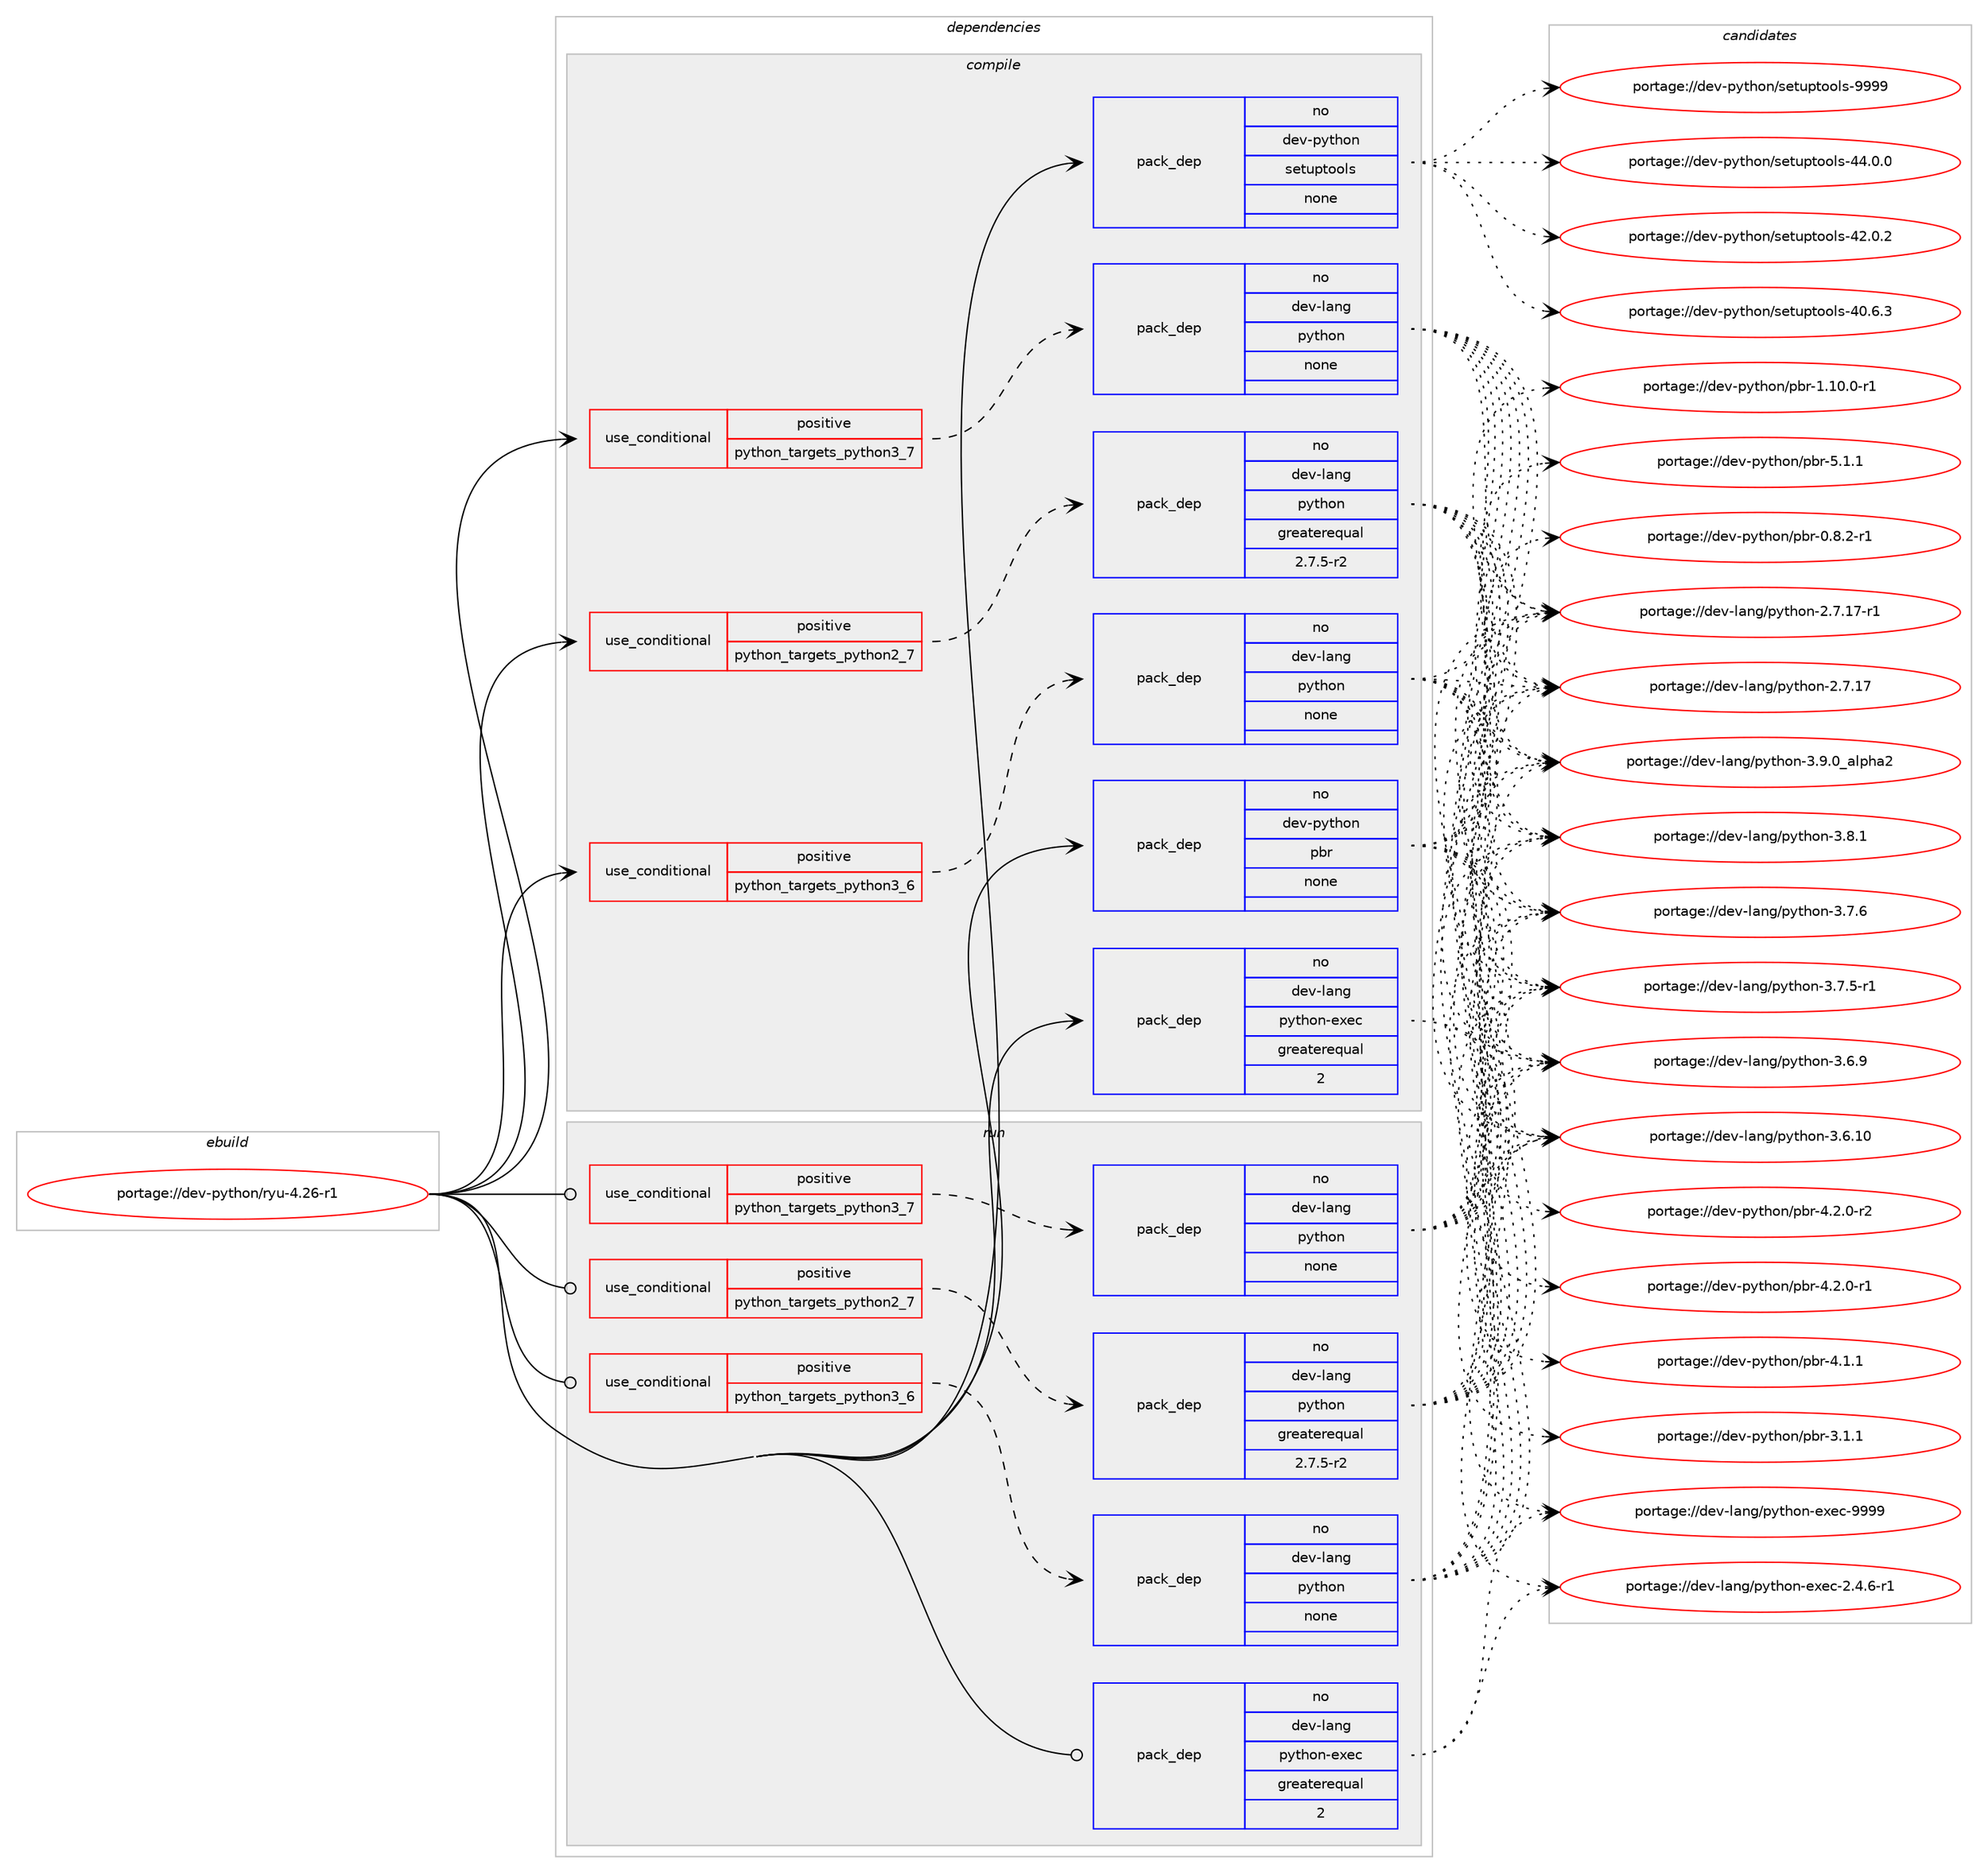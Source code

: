 digraph prolog {

# *************
# Graph options
# *************

newrank=true;
concentrate=true;
compound=true;
graph [rankdir=LR,fontname=Helvetica,fontsize=10,ranksep=1.5];#, ranksep=2.5, nodesep=0.2];
edge  [arrowhead=vee];
node  [fontname=Helvetica,fontsize=10];

# **********
# The ebuild
# **********

subgraph cluster_leftcol {
color=gray;
label=<<i>ebuild</i>>;
id [label="portage://dev-python/ryu-4.26-r1", color=red, width=4, href="../dev-python/ryu-4.26-r1.svg"];
}

# ****************
# The dependencies
# ****************

subgraph cluster_midcol {
color=gray;
label=<<i>dependencies</i>>;
subgraph cluster_compile {
fillcolor="#eeeeee";
style=filled;
label=<<i>compile</i>>;
subgraph cond106350 {
dependency426945 [label=<<TABLE BORDER="0" CELLBORDER="1" CELLSPACING="0" CELLPADDING="4"><TR><TD ROWSPAN="3" CELLPADDING="10">use_conditional</TD></TR><TR><TD>positive</TD></TR><TR><TD>python_targets_python2_7</TD></TR></TABLE>>, shape=none, color=red];
subgraph pack315697 {
dependency426946 [label=<<TABLE BORDER="0" CELLBORDER="1" CELLSPACING="0" CELLPADDING="4" WIDTH="220"><TR><TD ROWSPAN="6" CELLPADDING="30">pack_dep</TD></TR><TR><TD WIDTH="110">no</TD></TR><TR><TD>dev-lang</TD></TR><TR><TD>python</TD></TR><TR><TD>greaterequal</TD></TR><TR><TD>2.7.5-r2</TD></TR></TABLE>>, shape=none, color=blue];
}
dependency426945:e -> dependency426946:w [weight=20,style="dashed",arrowhead="vee"];
}
id:e -> dependency426945:w [weight=20,style="solid",arrowhead="vee"];
subgraph cond106351 {
dependency426947 [label=<<TABLE BORDER="0" CELLBORDER="1" CELLSPACING="0" CELLPADDING="4"><TR><TD ROWSPAN="3" CELLPADDING="10">use_conditional</TD></TR><TR><TD>positive</TD></TR><TR><TD>python_targets_python3_6</TD></TR></TABLE>>, shape=none, color=red];
subgraph pack315698 {
dependency426948 [label=<<TABLE BORDER="0" CELLBORDER="1" CELLSPACING="0" CELLPADDING="4" WIDTH="220"><TR><TD ROWSPAN="6" CELLPADDING="30">pack_dep</TD></TR><TR><TD WIDTH="110">no</TD></TR><TR><TD>dev-lang</TD></TR><TR><TD>python</TD></TR><TR><TD>none</TD></TR><TR><TD></TD></TR></TABLE>>, shape=none, color=blue];
}
dependency426947:e -> dependency426948:w [weight=20,style="dashed",arrowhead="vee"];
}
id:e -> dependency426947:w [weight=20,style="solid",arrowhead="vee"];
subgraph cond106352 {
dependency426949 [label=<<TABLE BORDER="0" CELLBORDER="1" CELLSPACING="0" CELLPADDING="4"><TR><TD ROWSPAN="3" CELLPADDING="10">use_conditional</TD></TR><TR><TD>positive</TD></TR><TR><TD>python_targets_python3_7</TD></TR></TABLE>>, shape=none, color=red];
subgraph pack315699 {
dependency426950 [label=<<TABLE BORDER="0" CELLBORDER="1" CELLSPACING="0" CELLPADDING="4" WIDTH="220"><TR><TD ROWSPAN="6" CELLPADDING="30">pack_dep</TD></TR><TR><TD WIDTH="110">no</TD></TR><TR><TD>dev-lang</TD></TR><TR><TD>python</TD></TR><TR><TD>none</TD></TR><TR><TD></TD></TR></TABLE>>, shape=none, color=blue];
}
dependency426949:e -> dependency426950:w [weight=20,style="dashed",arrowhead="vee"];
}
id:e -> dependency426949:w [weight=20,style="solid",arrowhead="vee"];
subgraph pack315700 {
dependency426951 [label=<<TABLE BORDER="0" CELLBORDER="1" CELLSPACING="0" CELLPADDING="4" WIDTH="220"><TR><TD ROWSPAN="6" CELLPADDING="30">pack_dep</TD></TR><TR><TD WIDTH="110">no</TD></TR><TR><TD>dev-lang</TD></TR><TR><TD>python-exec</TD></TR><TR><TD>greaterequal</TD></TR><TR><TD>2</TD></TR></TABLE>>, shape=none, color=blue];
}
id:e -> dependency426951:w [weight=20,style="solid",arrowhead="vee"];
subgraph pack315701 {
dependency426952 [label=<<TABLE BORDER="0" CELLBORDER="1" CELLSPACING="0" CELLPADDING="4" WIDTH="220"><TR><TD ROWSPAN="6" CELLPADDING="30">pack_dep</TD></TR><TR><TD WIDTH="110">no</TD></TR><TR><TD>dev-python</TD></TR><TR><TD>pbr</TD></TR><TR><TD>none</TD></TR><TR><TD></TD></TR></TABLE>>, shape=none, color=blue];
}
id:e -> dependency426952:w [weight=20,style="solid",arrowhead="vee"];
subgraph pack315702 {
dependency426953 [label=<<TABLE BORDER="0" CELLBORDER="1" CELLSPACING="0" CELLPADDING="4" WIDTH="220"><TR><TD ROWSPAN="6" CELLPADDING="30">pack_dep</TD></TR><TR><TD WIDTH="110">no</TD></TR><TR><TD>dev-python</TD></TR><TR><TD>setuptools</TD></TR><TR><TD>none</TD></TR><TR><TD></TD></TR></TABLE>>, shape=none, color=blue];
}
id:e -> dependency426953:w [weight=20,style="solid",arrowhead="vee"];
}
subgraph cluster_compileandrun {
fillcolor="#eeeeee";
style=filled;
label=<<i>compile and run</i>>;
}
subgraph cluster_run {
fillcolor="#eeeeee";
style=filled;
label=<<i>run</i>>;
subgraph cond106353 {
dependency426954 [label=<<TABLE BORDER="0" CELLBORDER="1" CELLSPACING="0" CELLPADDING="4"><TR><TD ROWSPAN="3" CELLPADDING="10">use_conditional</TD></TR><TR><TD>positive</TD></TR><TR><TD>python_targets_python2_7</TD></TR></TABLE>>, shape=none, color=red];
subgraph pack315703 {
dependency426955 [label=<<TABLE BORDER="0" CELLBORDER="1" CELLSPACING="0" CELLPADDING="4" WIDTH="220"><TR><TD ROWSPAN="6" CELLPADDING="30">pack_dep</TD></TR><TR><TD WIDTH="110">no</TD></TR><TR><TD>dev-lang</TD></TR><TR><TD>python</TD></TR><TR><TD>greaterequal</TD></TR><TR><TD>2.7.5-r2</TD></TR></TABLE>>, shape=none, color=blue];
}
dependency426954:e -> dependency426955:w [weight=20,style="dashed",arrowhead="vee"];
}
id:e -> dependency426954:w [weight=20,style="solid",arrowhead="odot"];
subgraph cond106354 {
dependency426956 [label=<<TABLE BORDER="0" CELLBORDER="1" CELLSPACING="0" CELLPADDING="4"><TR><TD ROWSPAN="3" CELLPADDING="10">use_conditional</TD></TR><TR><TD>positive</TD></TR><TR><TD>python_targets_python3_6</TD></TR></TABLE>>, shape=none, color=red];
subgraph pack315704 {
dependency426957 [label=<<TABLE BORDER="0" CELLBORDER="1" CELLSPACING="0" CELLPADDING="4" WIDTH="220"><TR><TD ROWSPAN="6" CELLPADDING="30">pack_dep</TD></TR><TR><TD WIDTH="110">no</TD></TR><TR><TD>dev-lang</TD></TR><TR><TD>python</TD></TR><TR><TD>none</TD></TR><TR><TD></TD></TR></TABLE>>, shape=none, color=blue];
}
dependency426956:e -> dependency426957:w [weight=20,style="dashed",arrowhead="vee"];
}
id:e -> dependency426956:w [weight=20,style="solid",arrowhead="odot"];
subgraph cond106355 {
dependency426958 [label=<<TABLE BORDER="0" CELLBORDER="1" CELLSPACING="0" CELLPADDING="4"><TR><TD ROWSPAN="3" CELLPADDING="10">use_conditional</TD></TR><TR><TD>positive</TD></TR><TR><TD>python_targets_python3_7</TD></TR></TABLE>>, shape=none, color=red];
subgraph pack315705 {
dependency426959 [label=<<TABLE BORDER="0" CELLBORDER="1" CELLSPACING="0" CELLPADDING="4" WIDTH="220"><TR><TD ROWSPAN="6" CELLPADDING="30">pack_dep</TD></TR><TR><TD WIDTH="110">no</TD></TR><TR><TD>dev-lang</TD></TR><TR><TD>python</TD></TR><TR><TD>none</TD></TR><TR><TD></TD></TR></TABLE>>, shape=none, color=blue];
}
dependency426958:e -> dependency426959:w [weight=20,style="dashed",arrowhead="vee"];
}
id:e -> dependency426958:w [weight=20,style="solid",arrowhead="odot"];
subgraph pack315706 {
dependency426960 [label=<<TABLE BORDER="0" CELLBORDER="1" CELLSPACING="0" CELLPADDING="4" WIDTH="220"><TR><TD ROWSPAN="6" CELLPADDING="30">pack_dep</TD></TR><TR><TD WIDTH="110">no</TD></TR><TR><TD>dev-lang</TD></TR><TR><TD>python-exec</TD></TR><TR><TD>greaterequal</TD></TR><TR><TD>2</TD></TR></TABLE>>, shape=none, color=blue];
}
id:e -> dependency426960:w [weight=20,style="solid",arrowhead="odot"];
}
}

# **************
# The candidates
# **************

subgraph cluster_choices {
rank=same;
color=gray;
label=<<i>candidates</i>>;

subgraph choice315697 {
color=black;
nodesep=1;
choice10010111845108971101034711212111610411111045514657464895971081121049750 [label="portage://dev-lang/python-3.9.0_alpha2", color=red, width=4,href="../dev-lang/python-3.9.0_alpha2.svg"];
choice100101118451089711010347112121116104111110455146564649 [label="portage://dev-lang/python-3.8.1", color=red, width=4,href="../dev-lang/python-3.8.1.svg"];
choice100101118451089711010347112121116104111110455146554654 [label="portage://dev-lang/python-3.7.6", color=red, width=4,href="../dev-lang/python-3.7.6.svg"];
choice1001011184510897110103471121211161041111104551465546534511449 [label="portage://dev-lang/python-3.7.5-r1", color=red, width=4,href="../dev-lang/python-3.7.5-r1.svg"];
choice100101118451089711010347112121116104111110455146544657 [label="portage://dev-lang/python-3.6.9", color=red, width=4,href="../dev-lang/python-3.6.9.svg"];
choice10010111845108971101034711212111610411111045514654464948 [label="portage://dev-lang/python-3.6.10", color=red, width=4,href="../dev-lang/python-3.6.10.svg"];
choice100101118451089711010347112121116104111110455046554649554511449 [label="portage://dev-lang/python-2.7.17-r1", color=red, width=4,href="../dev-lang/python-2.7.17-r1.svg"];
choice10010111845108971101034711212111610411111045504655464955 [label="portage://dev-lang/python-2.7.17", color=red, width=4,href="../dev-lang/python-2.7.17.svg"];
dependency426946:e -> choice10010111845108971101034711212111610411111045514657464895971081121049750:w [style=dotted,weight="100"];
dependency426946:e -> choice100101118451089711010347112121116104111110455146564649:w [style=dotted,weight="100"];
dependency426946:e -> choice100101118451089711010347112121116104111110455146554654:w [style=dotted,weight="100"];
dependency426946:e -> choice1001011184510897110103471121211161041111104551465546534511449:w [style=dotted,weight="100"];
dependency426946:e -> choice100101118451089711010347112121116104111110455146544657:w [style=dotted,weight="100"];
dependency426946:e -> choice10010111845108971101034711212111610411111045514654464948:w [style=dotted,weight="100"];
dependency426946:e -> choice100101118451089711010347112121116104111110455046554649554511449:w [style=dotted,weight="100"];
dependency426946:e -> choice10010111845108971101034711212111610411111045504655464955:w [style=dotted,weight="100"];
}
subgraph choice315698 {
color=black;
nodesep=1;
choice10010111845108971101034711212111610411111045514657464895971081121049750 [label="portage://dev-lang/python-3.9.0_alpha2", color=red, width=4,href="../dev-lang/python-3.9.0_alpha2.svg"];
choice100101118451089711010347112121116104111110455146564649 [label="portage://dev-lang/python-3.8.1", color=red, width=4,href="../dev-lang/python-3.8.1.svg"];
choice100101118451089711010347112121116104111110455146554654 [label="portage://dev-lang/python-3.7.6", color=red, width=4,href="../dev-lang/python-3.7.6.svg"];
choice1001011184510897110103471121211161041111104551465546534511449 [label="portage://dev-lang/python-3.7.5-r1", color=red, width=4,href="../dev-lang/python-3.7.5-r1.svg"];
choice100101118451089711010347112121116104111110455146544657 [label="portage://dev-lang/python-3.6.9", color=red, width=4,href="../dev-lang/python-3.6.9.svg"];
choice10010111845108971101034711212111610411111045514654464948 [label="portage://dev-lang/python-3.6.10", color=red, width=4,href="../dev-lang/python-3.6.10.svg"];
choice100101118451089711010347112121116104111110455046554649554511449 [label="portage://dev-lang/python-2.7.17-r1", color=red, width=4,href="../dev-lang/python-2.7.17-r1.svg"];
choice10010111845108971101034711212111610411111045504655464955 [label="portage://dev-lang/python-2.7.17", color=red, width=4,href="../dev-lang/python-2.7.17.svg"];
dependency426948:e -> choice10010111845108971101034711212111610411111045514657464895971081121049750:w [style=dotted,weight="100"];
dependency426948:e -> choice100101118451089711010347112121116104111110455146564649:w [style=dotted,weight="100"];
dependency426948:e -> choice100101118451089711010347112121116104111110455146554654:w [style=dotted,weight="100"];
dependency426948:e -> choice1001011184510897110103471121211161041111104551465546534511449:w [style=dotted,weight="100"];
dependency426948:e -> choice100101118451089711010347112121116104111110455146544657:w [style=dotted,weight="100"];
dependency426948:e -> choice10010111845108971101034711212111610411111045514654464948:w [style=dotted,weight="100"];
dependency426948:e -> choice100101118451089711010347112121116104111110455046554649554511449:w [style=dotted,weight="100"];
dependency426948:e -> choice10010111845108971101034711212111610411111045504655464955:w [style=dotted,weight="100"];
}
subgraph choice315699 {
color=black;
nodesep=1;
choice10010111845108971101034711212111610411111045514657464895971081121049750 [label="portage://dev-lang/python-3.9.0_alpha2", color=red, width=4,href="../dev-lang/python-3.9.0_alpha2.svg"];
choice100101118451089711010347112121116104111110455146564649 [label="portage://dev-lang/python-3.8.1", color=red, width=4,href="../dev-lang/python-3.8.1.svg"];
choice100101118451089711010347112121116104111110455146554654 [label="portage://dev-lang/python-3.7.6", color=red, width=4,href="../dev-lang/python-3.7.6.svg"];
choice1001011184510897110103471121211161041111104551465546534511449 [label="portage://dev-lang/python-3.7.5-r1", color=red, width=4,href="../dev-lang/python-3.7.5-r1.svg"];
choice100101118451089711010347112121116104111110455146544657 [label="portage://dev-lang/python-3.6.9", color=red, width=4,href="../dev-lang/python-3.6.9.svg"];
choice10010111845108971101034711212111610411111045514654464948 [label="portage://dev-lang/python-3.6.10", color=red, width=4,href="../dev-lang/python-3.6.10.svg"];
choice100101118451089711010347112121116104111110455046554649554511449 [label="portage://dev-lang/python-2.7.17-r1", color=red, width=4,href="../dev-lang/python-2.7.17-r1.svg"];
choice10010111845108971101034711212111610411111045504655464955 [label="portage://dev-lang/python-2.7.17", color=red, width=4,href="../dev-lang/python-2.7.17.svg"];
dependency426950:e -> choice10010111845108971101034711212111610411111045514657464895971081121049750:w [style=dotted,weight="100"];
dependency426950:e -> choice100101118451089711010347112121116104111110455146564649:w [style=dotted,weight="100"];
dependency426950:e -> choice100101118451089711010347112121116104111110455146554654:w [style=dotted,weight="100"];
dependency426950:e -> choice1001011184510897110103471121211161041111104551465546534511449:w [style=dotted,weight="100"];
dependency426950:e -> choice100101118451089711010347112121116104111110455146544657:w [style=dotted,weight="100"];
dependency426950:e -> choice10010111845108971101034711212111610411111045514654464948:w [style=dotted,weight="100"];
dependency426950:e -> choice100101118451089711010347112121116104111110455046554649554511449:w [style=dotted,weight="100"];
dependency426950:e -> choice10010111845108971101034711212111610411111045504655464955:w [style=dotted,weight="100"];
}
subgraph choice315700 {
color=black;
nodesep=1;
choice10010111845108971101034711212111610411111045101120101994557575757 [label="portage://dev-lang/python-exec-9999", color=red, width=4,href="../dev-lang/python-exec-9999.svg"];
choice10010111845108971101034711212111610411111045101120101994550465246544511449 [label="portage://dev-lang/python-exec-2.4.6-r1", color=red, width=4,href="../dev-lang/python-exec-2.4.6-r1.svg"];
dependency426951:e -> choice10010111845108971101034711212111610411111045101120101994557575757:w [style=dotted,weight="100"];
dependency426951:e -> choice10010111845108971101034711212111610411111045101120101994550465246544511449:w [style=dotted,weight="100"];
}
subgraph choice315701 {
color=black;
nodesep=1;
choice100101118451121211161041111104711298114455346494649 [label="portage://dev-python/pbr-5.1.1", color=red, width=4,href="../dev-python/pbr-5.1.1.svg"];
choice1001011184511212111610411111047112981144552465046484511450 [label="portage://dev-python/pbr-4.2.0-r2", color=red, width=4,href="../dev-python/pbr-4.2.0-r2.svg"];
choice1001011184511212111610411111047112981144552465046484511449 [label="portage://dev-python/pbr-4.2.0-r1", color=red, width=4,href="../dev-python/pbr-4.2.0-r1.svg"];
choice100101118451121211161041111104711298114455246494649 [label="portage://dev-python/pbr-4.1.1", color=red, width=4,href="../dev-python/pbr-4.1.1.svg"];
choice100101118451121211161041111104711298114455146494649 [label="portage://dev-python/pbr-3.1.1", color=red, width=4,href="../dev-python/pbr-3.1.1.svg"];
choice100101118451121211161041111104711298114454946494846484511449 [label="portage://dev-python/pbr-1.10.0-r1", color=red, width=4,href="../dev-python/pbr-1.10.0-r1.svg"];
choice1001011184511212111610411111047112981144548465646504511449 [label="portage://dev-python/pbr-0.8.2-r1", color=red, width=4,href="../dev-python/pbr-0.8.2-r1.svg"];
dependency426952:e -> choice100101118451121211161041111104711298114455346494649:w [style=dotted,weight="100"];
dependency426952:e -> choice1001011184511212111610411111047112981144552465046484511450:w [style=dotted,weight="100"];
dependency426952:e -> choice1001011184511212111610411111047112981144552465046484511449:w [style=dotted,weight="100"];
dependency426952:e -> choice100101118451121211161041111104711298114455246494649:w [style=dotted,weight="100"];
dependency426952:e -> choice100101118451121211161041111104711298114455146494649:w [style=dotted,weight="100"];
dependency426952:e -> choice100101118451121211161041111104711298114454946494846484511449:w [style=dotted,weight="100"];
dependency426952:e -> choice1001011184511212111610411111047112981144548465646504511449:w [style=dotted,weight="100"];
}
subgraph choice315702 {
color=black;
nodesep=1;
choice10010111845112121116104111110471151011161171121161111111081154557575757 [label="portage://dev-python/setuptools-9999", color=red, width=4,href="../dev-python/setuptools-9999.svg"];
choice100101118451121211161041111104711510111611711211611111110811545525246484648 [label="portage://dev-python/setuptools-44.0.0", color=red, width=4,href="../dev-python/setuptools-44.0.0.svg"];
choice100101118451121211161041111104711510111611711211611111110811545525046484650 [label="portage://dev-python/setuptools-42.0.2", color=red, width=4,href="../dev-python/setuptools-42.0.2.svg"];
choice100101118451121211161041111104711510111611711211611111110811545524846544651 [label="portage://dev-python/setuptools-40.6.3", color=red, width=4,href="../dev-python/setuptools-40.6.3.svg"];
dependency426953:e -> choice10010111845112121116104111110471151011161171121161111111081154557575757:w [style=dotted,weight="100"];
dependency426953:e -> choice100101118451121211161041111104711510111611711211611111110811545525246484648:w [style=dotted,weight="100"];
dependency426953:e -> choice100101118451121211161041111104711510111611711211611111110811545525046484650:w [style=dotted,weight="100"];
dependency426953:e -> choice100101118451121211161041111104711510111611711211611111110811545524846544651:w [style=dotted,weight="100"];
}
subgraph choice315703 {
color=black;
nodesep=1;
choice10010111845108971101034711212111610411111045514657464895971081121049750 [label="portage://dev-lang/python-3.9.0_alpha2", color=red, width=4,href="../dev-lang/python-3.9.0_alpha2.svg"];
choice100101118451089711010347112121116104111110455146564649 [label="portage://dev-lang/python-3.8.1", color=red, width=4,href="../dev-lang/python-3.8.1.svg"];
choice100101118451089711010347112121116104111110455146554654 [label="portage://dev-lang/python-3.7.6", color=red, width=4,href="../dev-lang/python-3.7.6.svg"];
choice1001011184510897110103471121211161041111104551465546534511449 [label="portage://dev-lang/python-3.7.5-r1", color=red, width=4,href="../dev-lang/python-3.7.5-r1.svg"];
choice100101118451089711010347112121116104111110455146544657 [label="portage://dev-lang/python-3.6.9", color=red, width=4,href="../dev-lang/python-3.6.9.svg"];
choice10010111845108971101034711212111610411111045514654464948 [label="portage://dev-lang/python-3.6.10", color=red, width=4,href="../dev-lang/python-3.6.10.svg"];
choice100101118451089711010347112121116104111110455046554649554511449 [label="portage://dev-lang/python-2.7.17-r1", color=red, width=4,href="../dev-lang/python-2.7.17-r1.svg"];
choice10010111845108971101034711212111610411111045504655464955 [label="portage://dev-lang/python-2.7.17", color=red, width=4,href="../dev-lang/python-2.7.17.svg"];
dependency426955:e -> choice10010111845108971101034711212111610411111045514657464895971081121049750:w [style=dotted,weight="100"];
dependency426955:e -> choice100101118451089711010347112121116104111110455146564649:w [style=dotted,weight="100"];
dependency426955:e -> choice100101118451089711010347112121116104111110455146554654:w [style=dotted,weight="100"];
dependency426955:e -> choice1001011184510897110103471121211161041111104551465546534511449:w [style=dotted,weight="100"];
dependency426955:e -> choice100101118451089711010347112121116104111110455146544657:w [style=dotted,weight="100"];
dependency426955:e -> choice10010111845108971101034711212111610411111045514654464948:w [style=dotted,weight="100"];
dependency426955:e -> choice100101118451089711010347112121116104111110455046554649554511449:w [style=dotted,weight="100"];
dependency426955:e -> choice10010111845108971101034711212111610411111045504655464955:w [style=dotted,weight="100"];
}
subgraph choice315704 {
color=black;
nodesep=1;
choice10010111845108971101034711212111610411111045514657464895971081121049750 [label="portage://dev-lang/python-3.9.0_alpha2", color=red, width=4,href="../dev-lang/python-3.9.0_alpha2.svg"];
choice100101118451089711010347112121116104111110455146564649 [label="portage://dev-lang/python-3.8.1", color=red, width=4,href="../dev-lang/python-3.8.1.svg"];
choice100101118451089711010347112121116104111110455146554654 [label="portage://dev-lang/python-3.7.6", color=red, width=4,href="../dev-lang/python-3.7.6.svg"];
choice1001011184510897110103471121211161041111104551465546534511449 [label="portage://dev-lang/python-3.7.5-r1", color=red, width=4,href="../dev-lang/python-3.7.5-r1.svg"];
choice100101118451089711010347112121116104111110455146544657 [label="portage://dev-lang/python-3.6.9", color=red, width=4,href="../dev-lang/python-3.6.9.svg"];
choice10010111845108971101034711212111610411111045514654464948 [label="portage://dev-lang/python-3.6.10", color=red, width=4,href="../dev-lang/python-3.6.10.svg"];
choice100101118451089711010347112121116104111110455046554649554511449 [label="portage://dev-lang/python-2.7.17-r1", color=red, width=4,href="../dev-lang/python-2.7.17-r1.svg"];
choice10010111845108971101034711212111610411111045504655464955 [label="portage://dev-lang/python-2.7.17", color=red, width=4,href="../dev-lang/python-2.7.17.svg"];
dependency426957:e -> choice10010111845108971101034711212111610411111045514657464895971081121049750:w [style=dotted,weight="100"];
dependency426957:e -> choice100101118451089711010347112121116104111110455146564649:w [style=dotted,weight="100"];
dependency426957:e -> choice100101118451089711010347112121116104111110455146554654:w [style=dotted,weight="100"];
dependency426957:e -> choice1001011184510897110103471121211161041111104551465546534511449:w [style=dotted,weight="100"];
dependency426957:e -> choice100101118451089711010347112121116104111110455146544657:w [style=dotted,weight="100"];
dependency426957:e -> choice10010111845108971101034711212111610411111045514654464948:w [style=dotted,weight="100"];
dependency426957:e -> choice100101118451089711010347112121116104111110455046554649554511449:w [style=dotted,weight="100"];
dependency426957:e -> choice10010111845108971101034711212111610411111045504655464955:w [style=dotted,weight="100"];
}
subgraph choice315705 {
color=black;
nodesep=1;
choice10010111845108971101034711212111610411111045514657464895971081121049750 [label="portage://dev-lang/python-3.9.0_alpha2", color=red, width=4,href="../dev-lang/python-3.9.0_alpha2.svg"];
choice100101118451089711010347112121116104111110455146564649 [label="portage://dev-lang/python-3.8.1", color=red, width=4,href="../dev-lang/python-3.8.1.svg"];
choice100101118451089711010347112121116104111110455146554654 [label="portage://dev-lang/python-3.7.6", color=red, width=4,href="../dev-lang/python-3.7.6.svg"];
choice1001011184510897110103471121211161041111104551465546534511449 [label="portage://dev-lang/python-3.7.5-r1", color=red, width=4,href="../dev-lang/python-3.7.5-r1.svg"];
choice100101118451089711010347112121116104111110455146544657 [label="portage://dev-lang/python-3.6.9", color=red, width=4,href="../dev-lang/python-3.6.9.svg"];
choice10010111845108971101034711212111610411111045514654464948 [label="portage://dev-lang/python-3.6.10", color=red, width=4,href="../dev-lang/python-3.6.10.svg"];
choice100101118451089711010347112121116104111110455046554649554511449 [label="portage://dev-lang/python-2.7.17-r1", color=red, width=4,href="../dev-lang/python-2.7.17-r1.svg"];
choice10010111845108971101034711212111610411111045504655464955 [label="portage://dev-lang/python-2.7.17", color=red, width=4,href="../dev-lang/python-2.7.17.svg"];
dependency426959:e -> choice10010111845108971101034711212111610411111045514657464895971081121049750:w [style=dotted,weight="100"];
dependency426959:e -> choice100101118451089711010347112121116104111110455146564649:w [style=dotted,weight="100"];
dependency426959:e -> choice100101118451089711010347112121116104111110455146554654:w [style=dotted,weight="100"];
dependency426959:e -> choice1001011184510897110103471121211161041111104551465546534511449:w [style=dotted,weight="100"];
dependency426959:e -> choice100101118451089711010347112121116104111110455146544657:w [style=dotted,weight="100"];
dependency426959:e -> choice10010111845108971101034711212111610411111045514654464948:w [style=dotted,weight="100"];
dependency426959:e -> choice100101118451089711010347112121116104111110455046554649554511449:w [style=dotted,weight="100"];
dependency426959:e -> choice10010111845108971101034711212111610411111045504655464955:w [style=dotted,weight="100"];
}
subgraph choice315706 {
color=black;
nodesep=1;
choice10010111845108971101034711212111610411111045101120101994557575757 [label="portage://dev-lang/python-exec-9999", color=red, width=4,href="../dev-lang/python-exec-9999.svg"];
choice10010111845108971101034711212111610411111045101120101994550465246544511449 [label="portage://dev-lang/python-exec-2.4.6-r1", color=red, width=4,href="../dev-lang/python-exec-2.4.6-r1.svg"];
dependency426960:e -> choice10010111845108971101034711212111610411111045101120101994557575757:w [style=dotted,weight="100"];
dependency426960:e -> choice10010111845108971101034711212111610411111045101120101994550465246544511449:w [style=dotted,weight="100"];
}
}

}
